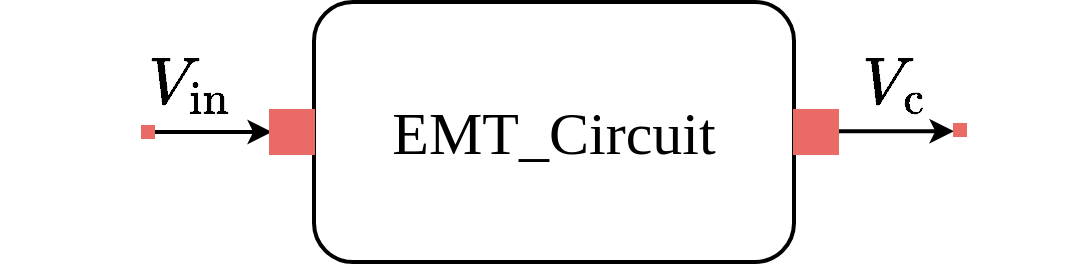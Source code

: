 <mxfile version="21.7.4" type="device">
  <diagram name="Page-1" id="lPnadb4CxHEFe1yul_0U">
    <mxGraphModel dx="989" dy="476" grid="1" gridSize="10" guides="1" tooltips="1" connect="1" arrows="1" fold="1" page="1" pageScale="1" pageWidth="850" pageHeight="1100" math="1" shadow="0">
      <root>
        <mxCell id="0" />
        <mxCell id="1" parent="0" />
        <mxCell id="Y_xLjtUIK3R0hwWofkf7-2" value="&lt;font face=&quot;Times New Roman&quot; style=&quot;font-size: 30px;&quot;&gt;EMT_Circuit&lt;/font&gt;" style="rounded=1;whiteSpace=wrap;html=1;strokeWidth=2;" parent="1" vertex="1">
          <mxGeometry x="240" y="240" width="240" height="130" as="geometry" />
        </mxCell>
        <mxCell id="Y_xLjtUIK3R0hwWofkf7-3" value="" style="endArrow=classic;html=1;rounded=0;strokeWidth=2;endFill=1;" parent="1" edge="1">
          <mxGeometry width="50" height="50" relative="1" as="geometry">
            <mxPoint x="159" y="305" as="sourcePoint" />
            <mxPoint x="219" y="305" as="targetPoint" />
          </mxGeometry>
        </mxCell>
        <mxCell id="Y_xLjtUIK3R0hwWofkf7-6" value="" style="endArrow=classic;html=1;rounded=0;strokeWidth=2;endFill=1;" parent="1" edge="1">
          <mxGeometry width="50" height="50" relative="1" as="geometry">
            <mxPoint x="500" y="304.58" as="sourcePoint" />
            <mxPoint x="560" y="304.58" as="targetPoint" />
          </mxGeometry>
        </mxCell>
        <mxCell id="Y_xLjtUIK3R0hwWofkf7-10" value="" style="whiteSpace=wrap;html=1;aspect=fixed;fillColor=#EA6B66;strokeColor=#EA6B66;" parent="1" vertex="1">
          <mxGeometry x="154" y="302" width="6" height="6" as="geometry" />
        </mxCell>
        <mxCell id="Y_xLjtUIK3R0hwWofkf7-13" value="" style="whiteSpace=wrap;html=1;aspect=fixed;fillColor=#EA6B66;strokeColor=#EA6B66;" parent="1" vertex="1">
          <mxGeometry x="560" y="301" width="6" height="6" as="geometry" />
        </mxCell>
        <mxCell id="q1MuwfxfImosDESLujid-1" value="&lt;font style=&quot;font-size: 28px;&quot;&gt;$$V_\text{in}$$&lt;/font&gt;" style="text;html=1;strokeColor=none;fillColor=none;align=center;verticalAlign=middle;whiteSpace=wrap;rounded=0;" vertex="1" parent="1">
          <mxGeometry x="148" y="261" width="60" height="40" as="geometry" />
        </mxCell>
        <mxCell id="q1MuwfxfImosDESLujid-3" value="&lt;font style=&quot;font-size: 28px;&quot;&gt;$$V_\text{c}$$&lt;/font&gt;" style="text;html=1;strokeColor=none;fillColor=none;align=center;verticalAlign=middle;whiteSpace=wrap;rounded=0;" vertex="1" parent="1">
          <mxGeometry x="500" y="261" width="60" height="40" as="geometry" />
        </mxCell>
        <mxCell id="q1MuwfxfImosDESLujid-4" value="" style="whiteSpace=wrap;html=1;aspect=fixed;fillColor=#EA6B66;strokeColor=#EA6B66;" vertex="1" parent="1">
          <mxGeometry x="218" y="294" width="22" height="22" as="geometry" />
        </mxCell>
        <mxCell id="q1MuwfxfImosDESLujid-5" value="" style="whiteSpace=wrap;html=1;aspect=fixed;fillColor=#EA6B66;strokeColor=#EA6B66;" vertex="1" parent="1">
          <mxGeometry x="480" y="294" width="22" height="22" as="geometry" />
        </mxCell>
      </root>
    </mxGraphModel>
  </diagram>
</mxfile>
